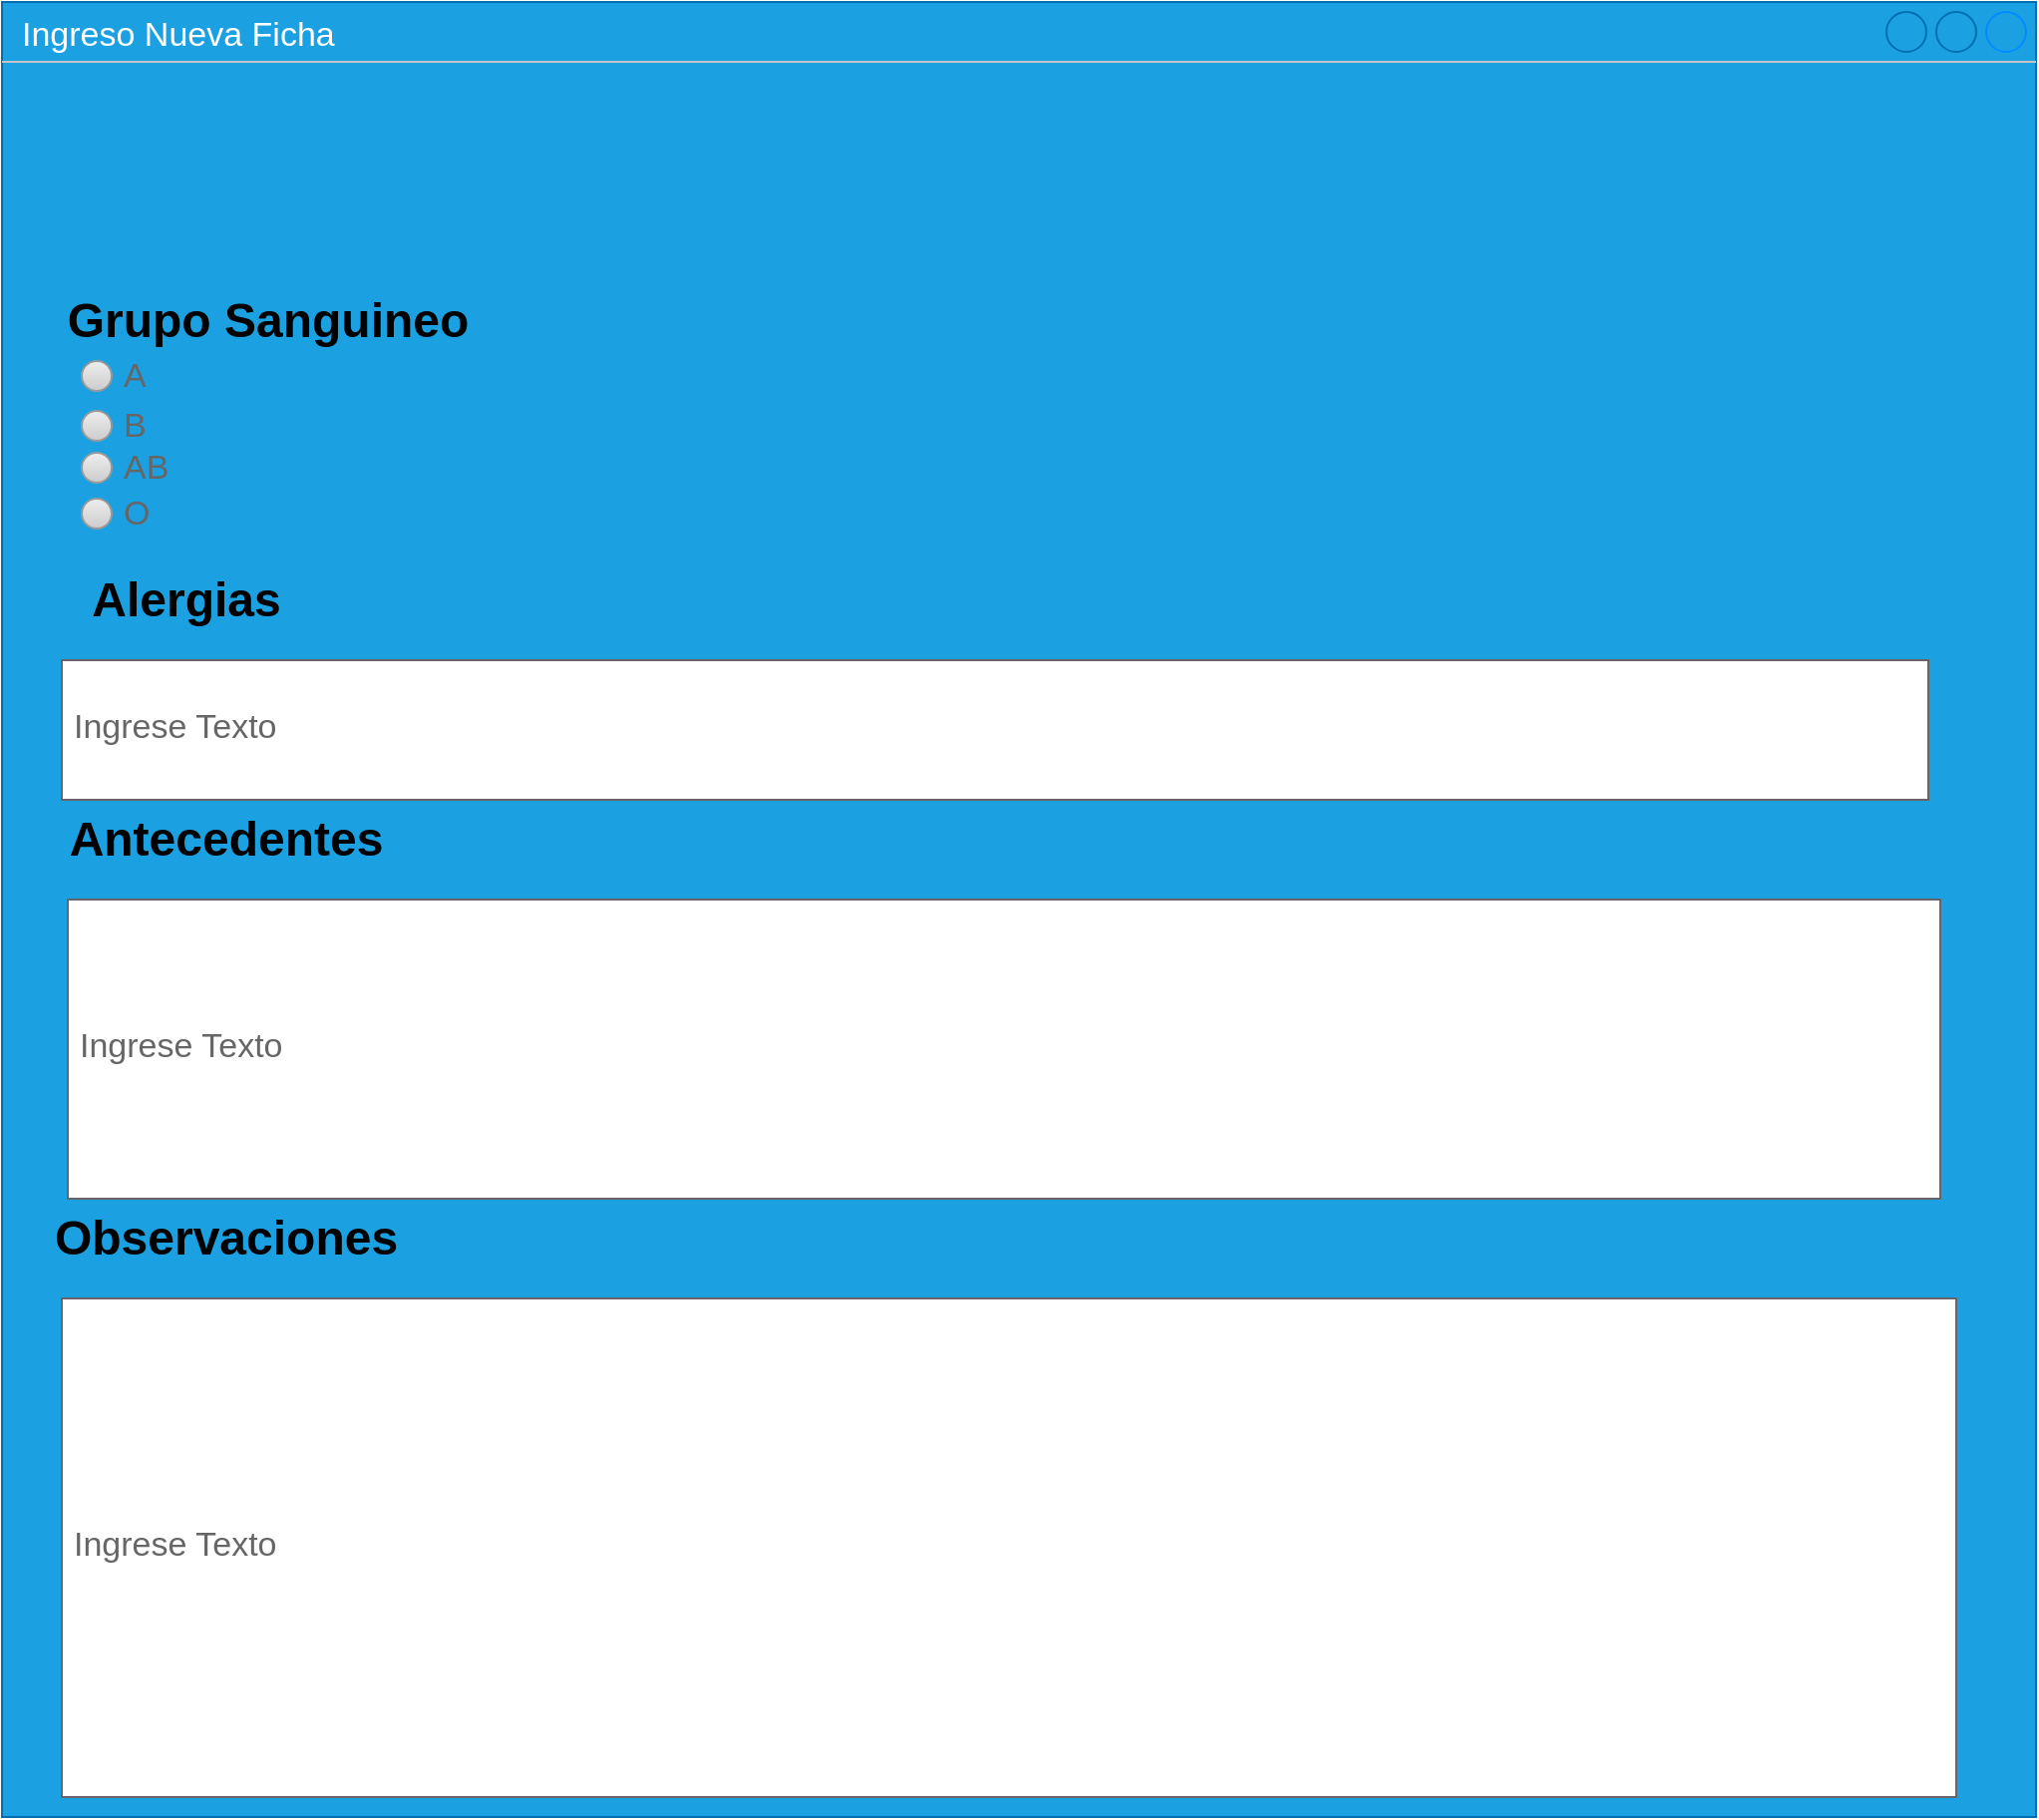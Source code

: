 <mxfile version="24.9.1">
  <diagram name="Página-1" id="oeTyYWxB2WiGVrbtmYwz">
    <mxGraphModel dx="1434" dy="780" grid="1" gridSize="10" guides="1" tooltips="1" connect="1" arrows="1" fold="1" page="1" pageScale="1" pageWidth="827" pageHeight="1169" math="0" shadow="0">
      <root>
        <mxCell id="0" />
        <mxCell id="1" parent="0" />
        <mxCell id="nxlltYKDqAR8NpJZu5Jv-1" value="Ingreso Nueva Ficha" style="strokeWidth=1;shadow=0;dashed=0;align=center;html=1;shape=mxgraph.mockup.containers.window;align=left;verticalAlign=top;spacingLeft=8;strokeColor2=#008cff;strokeColor3=#c4c4c4;fontColor=#ffffff;mainText=;fontSize=17;labelBackgroundColor=none;whiteSpace=wrap;fillColor=#1ba1e2;strokeColor=#006EAF;" parent="1" vertex="1">
          <mxGeometry x="60" y="80" width="1020" height="910" as="geometry" />
        </mxCell>
        <mxCell id="nxlltYKDqAR8NpJZu5Jv-3" value="Grupo Sanguineo" style="text;strokeColor=none;fillColor=none;html=1;fontSize=24;fontStyle=1;verticalAlign=middle;align=center;" parent="1" vertex="1">
          <mxGeometry x="141" y="220" width="103" height="40" as="geometry" />
        </mxCell>
        <mxCell id="nxlltYKDqAR8NpJZu5Jv-4" value="Alergias" style="text;strokeColor=none;fillColor=none;html=1;fontSize=24;fontStyle=1;verticalAlign=middle;align=center;" parent="1" vertex="1">
          <mxGeometry x="100" y="360" width="103" height="40" as="geometry" />
        </mxCell>
        <mxCell id="nxlltYKDqAR8NpJZu5Jv-5" value="Antecedentes" style="text;strokeColor=none;fillColor=none;html=1;fontSize=24;fontStyle=1;verticalAlign=middle;align=center;" parent="1" vertex="1">
          <mxGeometry x="120" y="480" width="103" height="40" as="geometry" />
        </mxCell>
        <mxCell id="nxlltYKDqAR8NpJZu5Jv-6" value="Observaciones" style="text;strokeColor=none;fillColor=none;html=1;fontSize=24;fontStyle=1;verticalAlign=middle;align=center;" parent="1" vertex="1">
          <mxGeometry x="120" y="680" width="103" height="40" as="geometry" />
        </mxCell>
        <mxCell id="nxlltYKDqAR8NpJZu5Jv-7" value="Ingrese Texto" style="strokeWidth=1;shadow=0;dashed=0;align=center;html=1;shape=mxgraph.mockup.text.textBox;fontColor=#666666;align=left;fontSize=17;spacingLeft=4;spacingTop=-3;whiteSpace=wrap;strokeColor=#666666;mainText=" parent="1" vertex="1">
          <mxGeometry x="90" y="410" width="936" height="70" as="geometry" />
        </mxCell>
        <mxCell id="nxlltYKDqAR8NpJZu5Jv-8" value="Ingrese Texto" style="strokeWidth=1;shadow=0;dashed=0;align=center;html=1;shape=mxgraph.mockup.text.textBox;fontColor=#666666;align=left;fontSize=17;spacingLeft=4;spacingTop=-3;whiteSpace=wrap;strokeColor=#666666;mainText=" parent="1" vertex="1">
          <mxGeometry x="93" y="530" width="939" height="150" as="geometry" />
        </mxCell>
        <mxCell id="nxlltYKDqAR8NpJZu5Jv-9" value="Ingrese Texto" style="strokeWidth=1;shadow=0;dashed=0;align=center;html=1;shape=mxgraph.mockup.text.textBox;fontColor=#666666;align=left;fontSize=17;spacingLeft=4;spacingTop=-3;whiteSpace=wrap;strokeColor=#666666;mainText=" parent="1" vertex="1">
          <mxGeometry x="90" y="730" width="950" height="250" as="geometry" />
        </mxCell>
        <mxCell id="nxlltYKDqAR8NpJZu5Jv-11" value="A" style="shape=ellipse;fillColor=#eeeeee;strokeColor=#999999;gradientColor=#cccccc;html=1;align=left;spacingLeft=4;fontSize=17;fontColor=#666666;labelPosition=right;shadow=0;" parent="1" vertex="1">
          <mxGeometry x="100" y="260" width="15" height="15" as="geometry" />
        </mxCell>
        <mxCell id="nxlltYKDqAR8NpJZu5Jv-12" value="B" style="shape=ellipse;fillColor=#eeeeee;strokeColor=#999999;gradientColor=#cccccc;html=1;align=left;spacingLeft=4;fontSize=17;fontColor=#666666;labelPosition=right;shadow=0;" parent="1" vertex="1">
          <mxGeometry x="100" y="285" width="15" height="15" as="geometry" />
        </mxCell>
        <mxCell id="nxlltYKDqAR8NpJZu5Jv-16" value="O" style="shape=ellipse;fillColor=#eeeeee;strokeColor=#999999;gradientColor=#cccccc;html=1;align=left;spacingLeft=4;fontSize=17;fontColor=#666666;labelPosition=right;shadow=0;" parent="1" vertex="1">
          <mxGeometry x="100" y="329" width="15" height="15" as="geometry" />
        </mxCell>
        <mxCell id="nxlltYKDqAR8NpJZu5Jv-17" value="AB" style="shape=ellipse;fillColor=#eeeeee;strokeColor=#999999;gradientColor=#cccccc;html=1;align=left;spacingLeft=4;fontSize=17;fontColor=#666666;labelPosition=right;shadow=0;" parent="1" vertex="1">
          <mxGeometry x="100" y="306" width="15" height="15" as="geometry" />
        </mxCell>
      </root>
    </mxGraphModel>
  </diagram>
</mxfile>
